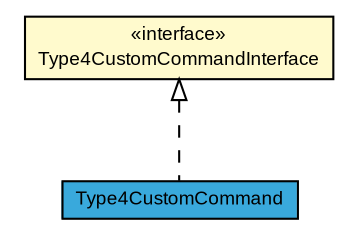 #!/usr/local/bin/dot
#
# Class diagram 
# Generated by UMLGraph version R5_7_2-3-gee82a7 (http://www.umlgraph.org/)
#

digraph G {
	edge [fontname="arial",fontsize=10,labelfontname="arial",labelfontsize=10];
	node [fontname="arial",fontsize=10,shape=plaintext];
	nodesep=0.25;
	ranksep=0.5;
	// com.st.st25sdk.command.Type4CustomCommandInterface
	c39444 [label=<<table title="com.st.st25sdk.command.Type4CustomCommandInterface" border="0" cellborder="1" cellspacing="0" cellpadding="2" port="p" bgcolor="lemonChiffon" href="./Type4CustomCommandInterface.html">
		<tr><td><table border="0" cellspacing="0" cellpadding="1">
<tr><td align="center" balign="center"> &#171;interface&#187; </td></tr>
<tr><td align="center" balign="center"> Type4CustomCommandInterface </td></tr>
		</table></td></tr>
		</table>>, URL="./Type4CustomCommandInterface.html", fontname="arial", fontcolor="black", fontsize=9.0];
	// com.st.st25sdk.command.Type4CustomCommand
	c39445 [label=<<table title="com.st.st25sdk.command.Type4CustomCommand" border="0" cellborder="1" cellspacing="0" cellpadding="2" port="p" bgcolor="#39a9dc" href="./Type4CustomCommand.html">
		<tr><td><table border="0" cellspacing="0" cellpadding="1">
<tr><td align="center" balign="center"> Type4CustomCommand </td></tr>
		</table></td></tr>
		</table>>, URL="./Type4CustomCommand.html", fontname="arial", fontcolor="black", fontsize=9.0];
	//com.st.st25sdk.command.Type4CustomCommand implements com.st.st25sdk.command.Type4CustomCommandInterface
	c39444:p -> c39445:p [dir=back,arrowtail=empty,style=dashed];
}

